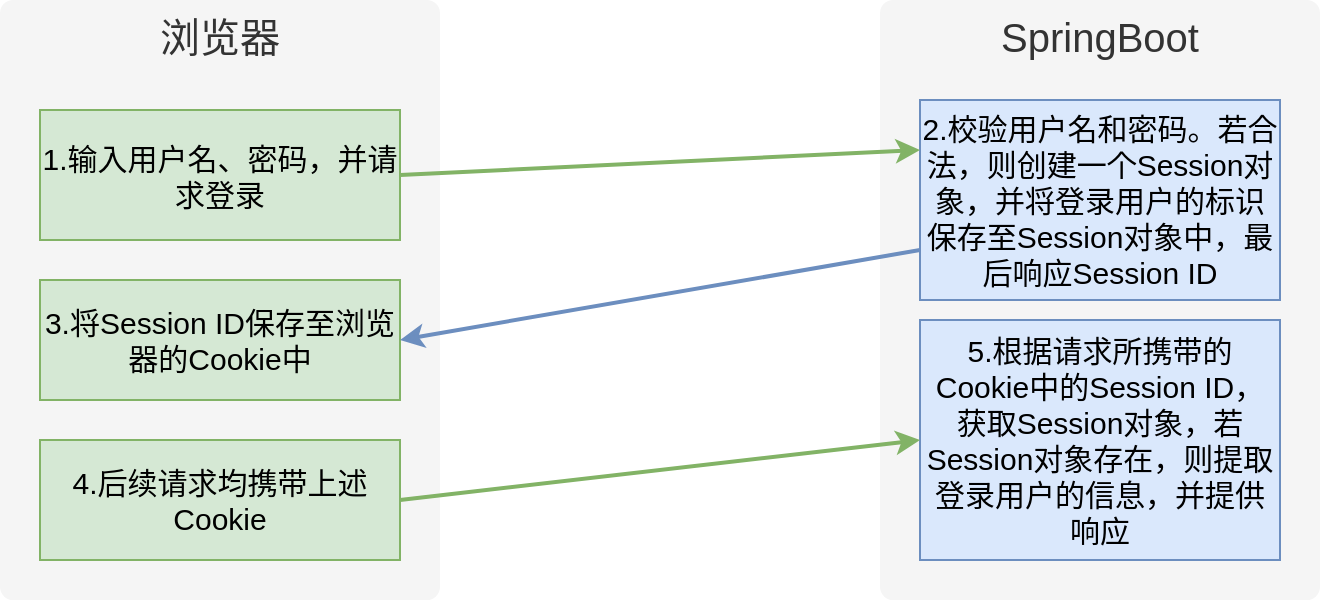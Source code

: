 <mxfile version="21.2.8" type="device">
  <diagram name="第 1 页" id="MV9iiwtvkkRCQwVIXTja">
    <mxGraphModel dx="1290" dy="671" grid="1" gridSize="10" guides="1" tooltips="1" connect="1" arrows="1" fold="1" page="1" pageScale="1" pageWidth="3300" pageHeight="4681" math="0" shadow="0">
      <root>
        <mxCell id="0" />
        <mxCell id="1" parent="0" />
        <mxCell id="5pEuGjXElPdgstFfbfj8-7" value="浏览器" style="rounded=1;whiteSpace=wrap;html=1;arcSize=3;align=center;verticalAlign=top;fontSize=20;fillColor=#f5f5f5;fontColor=#333333;strokeColor=none;" parent="1" vertex="1">
          <mxGeometry x="750" y="200" width="220" height="300" as="geometry" />
        </mxCell>
        <mxCell id="5pEuGjXElPdgstFfbfj8-1" value="SpringBoot" style="rounded=1;whiteSpace=wrap;html=1;arcSize=3;verticalAlign=top;align=center;fontSize=20;fillColor=#f5f5f5;fontColor=#333333;strokeColor=none;" parent="1" vertex="1">
          <mxGeometry x="1190" y="200" width="220" height="300" as="geometry" />
        </mxCell>
        <mxCell id="5pEuGjXElPdgstFfbfj8-11" value="1.输入用户名、密码，并请求登录" style="rounded=0;whiteSpace=wrap;html=1;fontSize=15;fillColor=#d5e8d4;strokeColor=#82b366;" parent="1" vertex="1">
          <mxGeometry x="770" y="255" width="180" height="65" as="geometry" />
        </mxCell>
        <mxCell id="5pEuGjXElPdgstFfbfj8-12" value="2.校验用户名和密码。若合法，则创建一个Session对象，并将登录用户的标识保存至Session对象中，最后响应Session ID" style="rounded=0;whiteSpace=wrap;html=1;fontSize=15;fillColor=#dae8fc;strokeColor=#6c8ebf;" parent="1" vertex="1">
          <mxGeometry x="1210" y="250" width="180" height="100" as="geometry" />
        </mxCell>
        <mxCell id="5pEuGjXElPdgstFfbfj8-14" value="3.将Session ID保存至浏览器的Cookie中" style="rounded=0;whiteSpace=wrap;html=1;fontSize=15;fillColor=#d5e8d4;strokeColor=#82b366;" parent="1" vertex="1">
          <mxGeometry x="770" y="340" width="180" height="60" as="geometry" />
        </mxCell>
        <mxCell id="5pEuGjXElPdgstFfbfj8-15" value="5.根据请求所携带的Cookie中的Session ID，获取Session对象，若Session对象存在，则提取登录用户的信息，并提供响应" style="rounded=0;whiteSpace=wrap;html=1;fontSize=15;fillColor=#dae8fc;strokeColor=#6c8ebf;" parent="1" vertex="1">
          <mxGeometry x="1210" y="360" width="180" height="120" as="geometry" />
        </mxCell>
        <mxCell id="5pEuGjXElPdgstFfbfj8-19" value="" style="endArrow=classic;html=1;rounded=0;exitX=1;exitY=0.5;exitDx=0;exitDy=0;entryX=0;entryY=0.25;entryDx=0;entryDy=0;fillColor=#d5e8d4;strokeColor=#82b366;strokeWidth=2;" parent="1" source="5pEuGjXElPdgstFfbfj8-11" target="5pEuGjXElPdgstFfbfj8-12" edge="1">
          <mxGeometry width="50" height="50" relative="1" as="geometry">
            <mxPoint x="1350" y="560" as="sourcePoint" />
            <mxPoint x="1220" y="265" as="targetPoint" />
          </mxGeometry>
        </mxCell>
        <mxCell id="5pEuGjXElPdgstFfbfj8-20" value="" style="endArrow=classic;html=1;rounded=0;exitX=0;exitY=0.75;exitDx=0;exitDy=0;entryX=1;entryY=0.5;entryDx=0;entryDy=0;fillColor=#dae8fc;strokeColor=#6c8ebf;strokeWidth=2;" parent="1" source="5pEuGjXElPdgstFfbfj8-12" target="5pEuGjXElPdgstFfbfj8-14" edge="1">
          <mxGeometry width="50" height="50" relative="1" as="geometry">
            <mxPoint x="1230" y="285" as="sourcePoint" />
            <mxPoint x="590" y="360" as="targetPoint" />
          </mxGeometry>
        </mxCell>
        <mxCell id="5pEuGjXElPdgstFfbfj8-21" value="" style="endArrow=classic;html=1;rounded=0;exitX=1;exitY=0.5;exitDx=0;exitDy=0;entryX=0;entryY=0.5;entryDx=0;entryDy=0;fillColor=#d5e8d4;strokeColor=#82b366;strokeWidth=2;" parent="1" source="YhXiGD-Wfi2Vi3fZhOP_-1" target="5pEuGjXElPdgstFfbfj8-15" edge="1">
          <mxGeometry width="50" height="50" relative="1" as="geometry">
            <mxPoint x="1240" y="295" as="sourcePoint" />
            <mxPoint x="600" y="370" as="targetPoint" />
          </mxGeometry>
        </mxCell>
        <mxCell id="YhXiGD-Wfi2Vi3fZhOP_-1" value="4.后续请求均携带上述Cookie" style="rounded=0;whiteSpace=wrap;html=1;fontSize=15;fillColor=#d5e8d4;strokeColor=#82b366;" parent="1" vertex="1">
          <mxGeometry x="770" y="420" width="180" height="60" as="geometry" />
        </mxCell>
      </root>
    </mxGraphModel>
  </diagram>
</mxfile>
